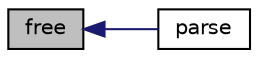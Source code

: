 digraph "free"
{
  edge [fontname="Helvetica",fontsize="10",labelfontname="Helvetica",labelfontsize="10"];
  node [fontname="Helvetica",fontsize="10",shape=record];
  rankdir="LR";
  Node1 [label="free",height=0.2,width=0.4,color="black", fillcolor="grey75", style="filled" fontcolor="black"];
  Node1 -> Node2 [dir="back",color="midnightblue",fontsize="10",style="solid",fontname="Helvetica"];
  Node2 [label="parse",height=0.2,width=0.4,color="black", fillcolor="white", style="filled",URL="$class_simple_php_page_builder.html#a4c04aeeef9b1c04f5a855bdfb3a62bfd"];
}
